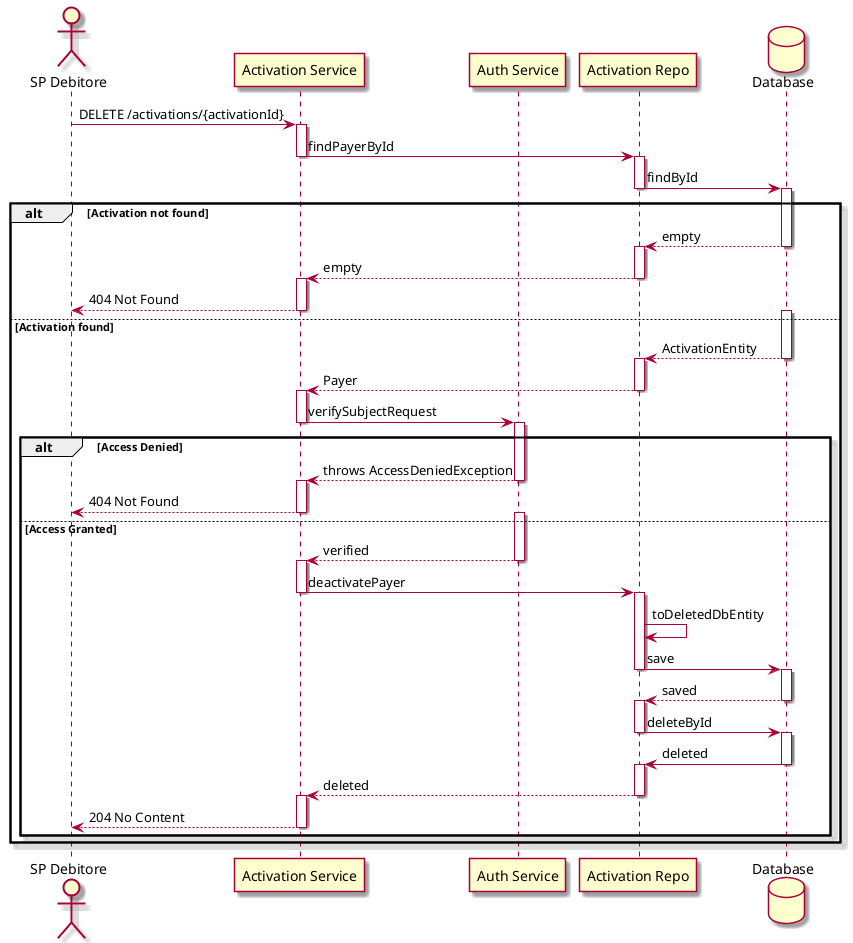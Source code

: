 @startuml

skin rose
actor "SP Debitore" as SPD
participant "Activation Service" as AS
participant "Auth Service" as AUTH
participant "Activation Repo" as AR
database "Database" as DB

SPD -> AS: DELETE /activations/{activationId}
activate AS

AS -> AR: findPayerById
deactivate AS
activate AR

AR -> DB: findById
deactivate AR
activate DB

alt Activation not found
    DB --> AR: empty
    deactivate DB
    activate AR

    AR --> AS: empty
    deactivate AR
    activate AS

    AS --> SPD: 404 Not Found
    deactivate AS

else Activation found
    activate DB
    DB --> AR: ActivationEntity
    deactivate DB
    activate AR

    AR --> AS: Payer
    deactivate AR
    activate AS

    AS -> AUTH: verifySubjectRequest
    deactivate AS
    activate AUTH

    alt Access Denied
        AUTH --> AS: throws AccessDeniedException
        deactivate AUTH
        activate AS

        AS --> SPD: 404 Not Found
        deactivate AS

    else Access Granted
    activate AUTH
        AUTH --> AS: verified
        deactivate AUTH
        activate AS

        AS -> AR: deactivatePayer
        deactivate AS
        activate AR

        AR -> AR: toDeletedDbEntity
        AR -> DB: save
        deactivate AR
        activate DB

        DB --> AR: saved
        deactivate DB
        activate AR

        AR -> DB: deleteById
        deactivate AR
        activate DB

        DB -> AR: deleted
        deactivate DB
        activate AR

        AR --> AS: deleted
        deactivate AR
        activate AS

        AS --> SPD: 204 No Content
        deactivate AS
    end
end

@enduml

